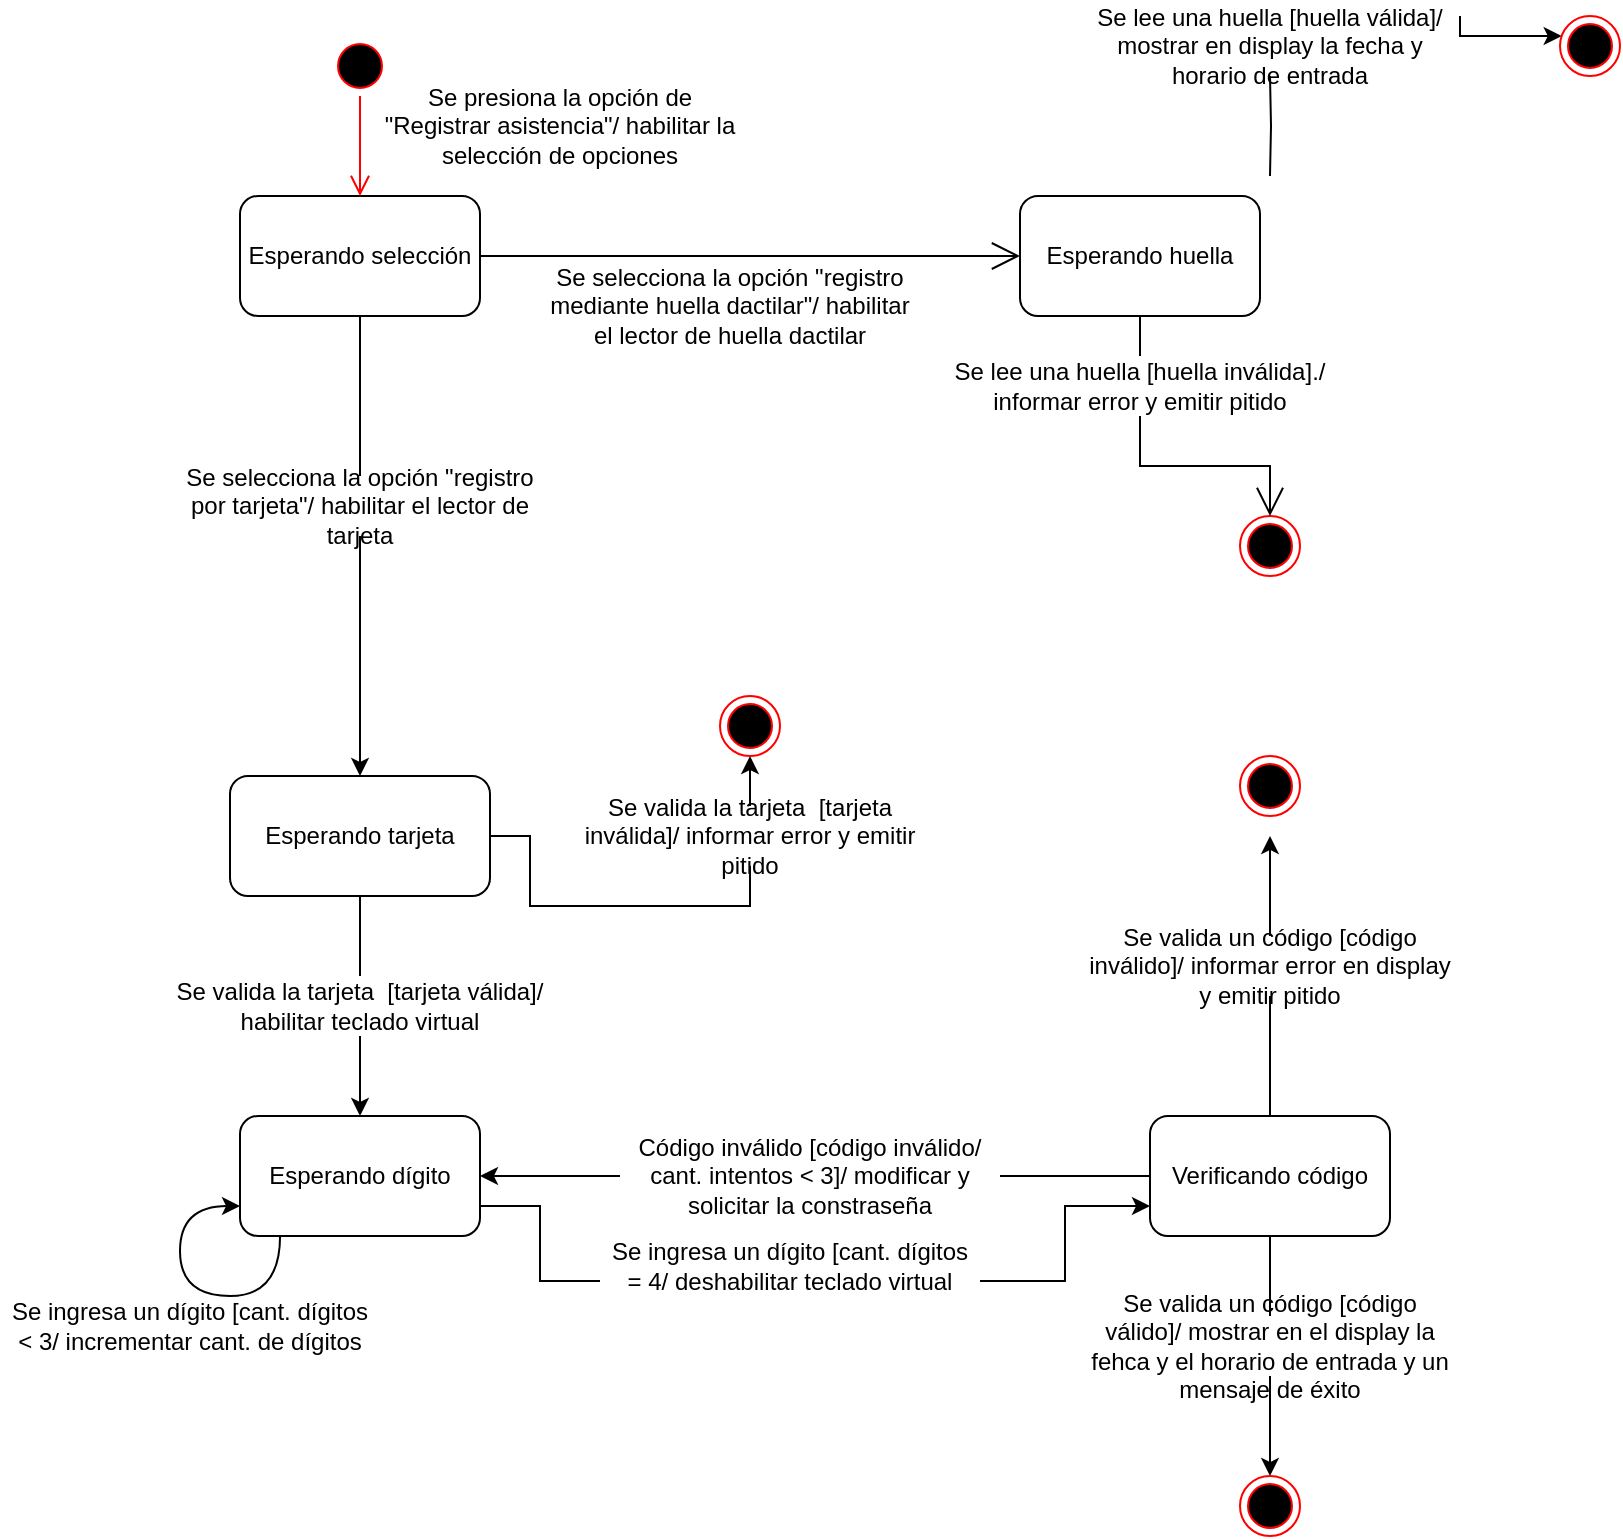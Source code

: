 <mxfile version="15.4.0" type="device"><diagram id="L1aV2UkPFAUc8W3-DhZp" name="Página-1"><mxGraphModel dx="700" dy="813" grid="1" gridSize="10" guides="1" tooltips="1" connect="1" arrows="1" fold="1" page="1" pageScale="1" pageWidth="827" pageHeight="1169" math="0" shadow="0"><root><mxCell id="0"/><mxCell id="1" parent="0"/><mxCell id="KD2mgigFRS0UJFpY3Nbm-24" style="edgeStyle=orthogonalEdgeStyle;rounded=0;orthogonalLoop=1;jettySize=auto;html=1;startArrow=none;" edge="1" parent="1" source="KD2mgigFRS0UJFpY3Nbm-25" target="KD2mgigFRS0UJFpY3Nbm-3"><mxGeometry relative="1" as="geometry"/></mxCell><mxCell id="KD2mgigFRS0UJFpY3Nbm-1" value="Esperando selección" style="rounded=1;whiteSpace=wrap;html=1;" vertex="1" parent="1"><mxGeometry x="120" y="150" width="120" height="60" as="geometry"/></mxCell><mxCell id="KD2mgigFRS0UJFpY3Nbm-22" style="edgeStyle=orthogonalEdgeStyle;rounded=0;orthogonalLoop=1;jettySize=auto;html=1;exitX=1;exitY=0;exitDx=0;exitDy=0;startArrow=none;" edge="1" parent="1" source="KD2mgigFRS0UJFpY3Nbm-20" target="KD2mgigFRS0UJFpY3Nbm-21"><mxGeometry relative="1" as="geometry"><Array as="points"><mxPoint x="750" y="70"/><mxPoint x="750" y="70"/></Array></mxGeometry></mxCell><mxCell id="KD2mgigFRS0UJFpY3Nbm-2" value="Esperando huella" style="rounded=1;whiteSpace=wrap;html=1;" vertex="1" parent="1"><mxGeometry x="510" y="150" width="120" height="60" as="geometry"/></mxCell><mxCell id="KD2mgigFRS0UJFpY3Nbm-29" style="edgeStyle=orthogonalEdgeStyle;rounded=0;orthogonalLoop=1;jettySize=auto;html=1;entryX=0.5;entryY=1;entryDx=0;entryDy=0;startArrow=none;" edge="1" parent="1" source="KD2mgigFRS0UJFpY3Nbm-27" target="KD2mgigFRS0UJFpY3Nbm-28"><mxGeometry relative="1" as="geometry"/></mxCell><mxCell id="KD2mgigFRS0UJFpY3Nbm-31" style="edgeStyle=orthogonalEdgeStyle;rounded=0;orthogonalLoop=1;jettySize=auto;html=1;startArrow=none;" edge="1" parent="1" source="KD2mgigFRS0UJFpY3Nbm-32" target="KD2mgigFRS0UJFpY3Nbm-4"><mxGeometry relative="1" as="geometry"/></mxCell><mxCell id="KD2mgigFRS0UJFpY3Nbm-3" value="Esperando tarjeta" style="rounded=1;whiteSpace=wrap;html=1;" vertex="1" parent="1"><mxGeometry x="115" y="440" width="130" height="60" as="geometry"/></mxCell><mxCell id="KD2mgigFRS0UJFpY3Nbm-37" style="edgeStyle=orthogonalEdgeStyle;rounded=0;orthogonalLoop=1;jettySize=auto;html=1;entryX=0;entryY=0.75;entryDx=0;entryDy=0;exitX=1;exitY=0.75;exitDx=0;exitDy=0;startArrow=none;" edge="1" parent="1" source="KD2mgigFRS0UJFpY3Nbm-38" target="KD2mgigFRS0UJFpY3Nbm-5"><mxGeometry relative="1" as="geometry"/></mxCell><mxCell id="KD2mgigFRS0UJFpY3Nbm-4" value="Esperando dígito" style="rounded=1;whiteSpace=wrap;html=1;" vertex="1" parent="1"><mxGeometry x="120" y="610" width="120" height="60" as="geometry"/></mxCell><mxCell id="KD2mgigFRS0UJFpY3Nbm-41" style="edgeStyle=orthogonalEdgeStyle;rounded=0;orthogonalLoop=1;jettySize=auto;html=1;entryX=0.5;entryY=0;entryDx=0;entryDy=0;startArrow=none;" edge="1" parent="1" source="KD2mgigFRS0UJFpY3Nbm-42" target="KD2mgigFRS0UJFpY3Nbm-40"><mxGeometry relative="1" as="geometry"/></mxCell><mxCell id="KD2mgigFRS0UJFpY3Nbm-45" style="edgeStyle=orthogonalEdgeStyle;rounded=0;orthogonalLoop=1;jettySize=auto;html=1;startArrow=none;" edge="1" parent="1" source="KD2mgigFRS0UJFpY3Nbm-46"><mxGeometry relative="1" as="geometry"><mxPoint x="635" y="470" as="targetPoint"/></mxGeometry></mxCell><mxCell id="KD2mgigFRS0UJFpY3Nbm-48" style="edgeStyle=orthogonalEdgeStyle;rounded=0;orthogonalLoop=1;jettySize=auto;html=1;startArrow=none;" edge="1" parent="1" source="KD2mgigFRS0UJFpY3Nbm-49" target="KD2mgigFRS0UJFpY3Nbm-4"><mxGeometry relative="1" as="geometry"/></mxCell><mxCell id="KD2mgigFRS0UJFpY3Nbm-5" value="Verificando código" style="rounded=1;whiteSpace=wrap;html=1;" vertex="1" parent="1"><mxGeometry x="575" y="610" width="120" height="60" as="geometry"/></mxCell><mxCell id="KD2mgigFRS0UJFpY3Nbm-6" value="" style="ellipse;html=1;shape=startState;fillColor=#000000;strokeColor=#ff0000;" vertex="1" parent="1"><mxGeometry x="165" y="70" width="30" height="30" as="geometry"/></mxCell><mxCell id="KD2mgigFRS0UJFpY3Nbm-7" value="" style="edgeStyle=orthogonalEdgeStyle;html=1;verticalAlign=bottom;endArrow=open;endSize=8;strokeColor=#ff0000;rounded=0;entryX=0.5;entryY=0;entryDx=0;entryDy=0;" edge="1" source="KD2mgigFRS0UJFpY3Nbm-6" parent="1" target="KD2mgigFRS0UJFpY3Nbm-1"><mxGeometry relative="1" as="geometry"><mxPoint x="178" y="170" as="targetPoint"/></mxGeometry></mxCell><mxCell id="KD2mgigFRS0UJFpY3Nbm-9" value="Se presiona la opción de &quot;Registrar asistencia&quot;/ habilitar la selección de opciones" style="text;html=1;strokeColor=none;fillColor=none;align=center;verticalAlign=middle;whiteSpace=wrap;rounded=0;" vertex="1" parent="1"><mxGeometry x="190" y="100" width="180" height="30" as="geometry"/></mxCell><mxCell id="KD2mgigFRS0UJFpY3Nbm-10" value="" style="endArrow=open;endFill=1;endSize=12;html=1;rounded=0;edgeStyle=orthogonalEdgeStyle;exitX=1;exitY=0.5;exitDx=0;exitDy=0;entryX=0;entryY=0.5;entryDx=0;entryDy=0;" edge="1" parent="1" source="KD2mgigFRS0UJFpY3Nbm-1" target="KD2mgigFRS0UJFpY3Nbm-2"><mxGeometry width="160" relative="1" as="geometry"><mxPoint x="230" y="370" as="sourcePoint"/><mxPoint x="390" y="370" as="targetPoint"/></mxGeometry></mxCell><mxCell id="KD2mgigFRS0UJFpY3Nbm-12" value="Se selecciona la opción &quot;registro mediante huella dactilar&quot;/ habilitar el lector de huella dactilar" style="text;html=1;strokeColor=none;fillColor=none;align=center;verticalAlign=middle;whiteSpace=wrap;rounded=0;" vertex="1" parent="1"><mxGeometry x="270" y="190" width="190" height="30" as="geometry"/></mxCell><mxCell id="KD2mgigFRS0UJFpY3Nbm-14" value="" style="ellipse;html=1;shape=endState;fillColor=#000000;strokeColor=#ff0000;" vertex="1" parent="1"><mxGeometry x="620" y="310" width="30" height="30" as="geometry"/></mxCell><mxCell id="KD2mgigFRS0UJFpY3Nbm-16" value="" style="endArrow=open;endFill=1;endSize=12;html=1;rounded=0;edgeStyle=orthogonalEdgeStyle;exitX=0.5;exitY=1;exitDx=0;exitDy=0;startArrow=none;" edge="1" parent="1" source="KD2mgigFRS0UJFpY3Nbm-13" target="KD2mgigFRS0UJFpY3Nbm-14"><mxGeometry width="160" relative="1" as="geometry"><mxPoint x="420" y="330" as="sourcePoint"/><mxPoint x="580" y="330" as="targetPoint"/></mxGeometry></mxCell><mxCell id="KD2mgigFRS0UJFpY3Nbm-13" value="Se lee una huella [huella inválida]./ informar error y emitir pitido" style="text;html=1;strokeColor=none;fillColor=none;align=center;verticalAlign=middle;whiteSpace=wrap;rounded=0;" vertex="1" parent="1"><mxGeometry x="475" y="230" width="190" height="30" as="geometry"/></mxCell><mxCell id="KD2mgigFRS0UJFpY3Nbm-19" value="" style="endArrow=none;endFill=1;endSize=12;html=1;rounded=0;edgeStyle=orthogonalEdgeStyle;exitX=0.5;exitY=1;exitDx=0;exitDy=0;" edge="1" parent="1" source="KD2mgigFRS0UJFpY3Nbm-2" target="KD2mgigFRS0UJFpY3Nbm-13"><mxGeometry width="160" relative="1" as="geometry"><mxPoint x="570" y="210" as="sourcePoint"/><mxPoint x="615" y="260" as="targetPoint"/></mxGeometry></mxCell><mxCell id="KD2mgigFRS0UJFpY3Nbm-21" value="" style="ellipse;html=1;shape=endState;fillColor=#000000;strokeColor=#ff0000;" vertex="1" parent="1"><mxGeometry x="780" y="60" width="30" height="30" as="geometry"/></mxCell><mxCell id="KD2mgigFRS0UJFpY3Nbm-20" value="Se lee una huella [huella válida]/ mostrar en display la fecha y horario de entrada" style="text;html=1;strokeColor=none;fillColor=none;align=center;verticalAlign=middle;whiteSpace=wrap;rounded=0;" vertex="1" parent="1"><mxGeometry x="540" y="60" width="190" height="30" as="geometry"/></mxCell><mxCell id="KD2mgigFRS0UJFpY3Nbm-23" value="" style="edgeStyle=orthogonalEdgeStyle;rounded=0;orthogonalLoop=1;jettySize=auto;html=1;endArrow=none;" edge="1" parent="1" target="KD2mgigFRS0UJFpY3Nbm-20"><mxGeometry relative="1" as="geometry"><mxPoint x="635" y="140" as="sourcePoint"/><mxPoint x="730" y="135" as="targetPoint"/></mxGeometry></mxCell><mxCell id="KD2mgigFRS0UJFpY3Nbm-25" value="Se selecciona la opción &quot;registro por tarjeta&quot;/ habilitar el lector de tarjeta" style="text;html=1;strokeColor=none;fillColor=none;align=center;verticalAlign=middle;whiteSpace=wrap;rounded=0;" vertex="1" parent="1"><mxGeometry x="85" y="290" width="190" height="30" as="geometry"/></mxCell><mxCell id="KD2mgigFRS0UJFpY3Nbm-26" value="" style="edgeStyle=orthogonalEdgeStyle;rounded=0;orthogonalLoop=1;jettySize=auto;html=1;endArrow=none;" edge="1" parent="1" source="KD2mgigFRS0UJFpY3Nbm-1" target="KD2mgigFRS0UJFpY3Nbm-25"><mxGeometry relative="1" as="geometry"><mxPoint x="180" y="210" as="sourcePoint"/><mxPoint x="180" y="440" as="targetPoint"/></mxGeometry></mxCell><mxCell id="KD2mgigFRS0UJFpY3Nbm-28" value="" style="ellipse;html=1;shape=endState;fillColor=#000000;strokeColor=#ff0000;" vertex="1" parent="1"><mxGeometry x="360" y="400" width="30" height="30" as="geometry"/></mxCell><mxCell id="KD2mgigFRS0UJFpY3Nbm-27" value="Se valida la tarjeta&amp;nbsp; [tarjeta inválida]/ informar error y emitir pitido" style="text;html=1;strokeColor=none;fillColor=none;align=center;verticalAlign=middle;whiteSpace=wrap;rounded=0;" vertex="1" parent="1"><mxGeometry x="280" y="455" width="190" height="30" as="geometry"/></mxCell><mxCell id="KD2mgigFRS0UJFpY3Nbm-30" value="" style="edgeStyle=orthogonalEdgeStyle;rounded=0;orthogonalLoop=1;jettySize=auto;html=1;entryX=0.5;entryY=1;entryDx=0;entryDy=0;endArrow=none;" edge="1" parent="1" source="KD2mgigFRS0UJFpY3Nbm-3" target="KD2mgigFRS0UJFpY3Nbm-27"><mxGeometry relative="1" as="geometry"><mxPoint x="245" y="470" as="sourcePoint"/><mxPoint x="315" y="430" as="targetPoint"/></mxGeometry></mxCell><mxCell id="KD2mgigFRS0UJFpY3Nbm-32" value="Se valida la tarjeta&amp;nbsp; [tarjeta válida]/ habilitar teclado virtual" style="text;html=1;strokeColor=none;fillColor=none;align=center;verticalAlign=middle;whiteSpace=wrap;rounded=0;" vertex="1" parent="1"><mxGeometry x="85" y="540" width="190" height="30" as="geometry"/></mxCell><mxCell id="KD2mgigFRS0UJFpY3Nbm-33" value="" style="edgeStyle=orthogonalEdgeStyle;rounded=0;orthogonalLoop=1;jettySize=auto;html=1;endArrow=none;" edge="1" parent="1" source="KD2mgigFRS0UJFpY3Nbm-3" target="KD2mgigFRS0UJFpY3Nbm-32"><mxGeometry relative="1" as="geometry"><mxPoint x="180" y="500" as="sourcePoint"/><mxPoint x="180" y="610" as="targetPoint"/></mxGeometry></mxCell><mxCell id="KD2mgigFRS0UJFpY3Nbm-34" value="" style="curved=1;endArrow=classic;html=1;rounded=0;edgeStyle=orthogonalEdgeStyle;exitX=0.167;exitY=1;exitDx=0;exitDy=0;exitPerimeter=0;entryX=0;entryY=0.75;entryDx=0;entryDy=0;" edge="1" parent="1" source="KD2mgigFRS0UJFpY3Nbm-4" target="KD2mgigFRS0UJFpY3Nbm-4"><mxGeometry width="50" height="50" relative="1" as="geometry"><mxPoint x="250" y="660" as="sourcePoint"/><mxPoint x="300" y="610" as="targetPoint"/><Array as="points"><mxPoint x="140" y="700"/><mxPoint x="90" y="700"/><mxPoint x="90" y="655"/></Array></mxGeometry></mxCell><mxCell id="KD2mgigFRS0UJFpY3Nbm-35" value="Se ingresa un dígito [cant. dígitos &amp;lt; 3/ incrementar cant. de dígitos" style="text;html=1;strokeColor=none;fillColor=none;align=center;verticalAlign=middle;whiteSpace=wrap;rounded=0;" vertex="1" parent="1"><mxGeometry y="700" width="190" height="30" as="geometry"/></mxCell><mxCell id="KD2mgigFRS0UJFpY3Nbm-38" value="Se ingresa un dígito [cant. dígitos = 4/ deshabilitar teclado virtual" style="text;html=1;strokeColor=none;fillColor=none;align=center;verticalAlign=middle;whiteSpace=wrap;rounded=0;" vertex="1" parent="1"><mxGeometry x="300" y="670" width="190" height="30" as="geometry"/></mxCell><mxCell id="KD2mgigFRS0UJFpY3Nbm-39" value="" style="edgeStyle=orthogonalEdgeStyle;rounded=0;orthogonalLoop=1;jettySize=auto;html=1;entryX=0;entryY=0.75;entryDx=0;entryDy=0;exitX=1;exitY=0.75;exitDx=0;exitDy=0;endArrow=none;" edge="1" parent="1" source="KD2mgigFRS0UJFpY3Nbm-4" target="KD2mgigFRS0UJFpY3Nbm-38"><mxGeometry relative="1" as="geometry"><mxPoint x="240" y="655" as="sourcePoint"/><mxPoint x="575" y="655" as="targetPoint"/></mxGeometry></mxCell><mxCell id="KD2mgigFRS0UJFpY3Nbm-40" value="" style="ellipse;html=1;shape=endState;fillColor=#000000;strokeColor=#ff0000;" vertex="1" parent="1"><mxGeometry x="620" y="790" width="30" height="30" as="geometry"/></mxCell><mxCell id="KD2mgigFRS0UJFpY3Nbm-42" value="Se valida un código [código válido]/ mostrar en el display la fehca y el horario de entrada y un mensaje de éxito" style="text;html=1;strokeColor=none;fillColor=none;align=center;verticalAlign=middle;whiteSpace=wrap;rounded=0;" vertex="1" parent="1"><mxGeometry x="540" y="710" width="190" height="30" as="geometry"/></mxCell><mxCell id="KD2mgigFRS0UJFpY3Nbm-43" value="" style="edgeStyle=orthogonalEdgeStyle;rounded=0;orthogonalLoop=1;jettySize=auto;html=1;entryX=0.5;entryY=0;entryDx=0;entryDy=0;endArrow=none;" edge="1" parent="1" source="KD2mgigFRS0UJFpY3Nbm-5" target="KD2mgigFRS0UJFpY3Nbm-42"><mxGeometry relative="1" as="geometry"><mxPoint x="635" y="670" as="sourcePoint"/><mxPoint x="635" y="790" as="targetPoint"/></mxGeometry></mxCell><mxCell id="KD2mgigFRS0UJFpY3Nbm-44" value="" style="ellipse;html=1;shape=endState;fillColor=#000000;strokeColor=#ff0000;" vertex="1" parent="1"><mxGeometry x="620" y="430" width="30" height="30" as="geometry"/></mxCell><mxCell id="KD2mgigFRS0UJFpY3Nbm-46" value="Se valida un código [código inválido]/ informar error en display y emitir pitido" style="text;html=1;strokeColor=none;fillColor=none;align=center;verticalAlign=middle;whiteSpace=wrap;rounded=0;" vertex="1" parent="1"><mxGeometry x="540" y="520" width="190" height="30" as="geometry"/></mxCell><mxCell id="KD2mgigFRS0UJFpY3Nbm-47" value="" style="edgeStyle=orthogonalEdgeStyle;rounded=0;orthogonalLoop=1;jettySize=auto;html=1;endArrow=none;" edge="1" parent="1" source="KD2mgigFRS0UJFpY3Nbm-5" target="KD2mgigFRS0UJFpY3Nbm-46"><mxGeometry relative="1" as="geometry"><mxPoint x="635" y="470" as="targetPoint"/><mxPoint x="635" y="610" as="sourcePoint"/></mxGeometry></mxCell><mxCell id="KD2mgigFRS0UJFpY3Nbm-49" value="Código inválido [código inválido/ cant. intentos &amp;lt; 3]/ modificar y solicitar la constraseña" style="text;html=1;strokeColor=none;fillColor=none;align=center;verticalAlign=middle;whiteSpace=wrap;rounded=0;" vertex="1" parent="1"><mxGeometry x="310" y="625" width="190" height="30" as="geometry"/></mxCell><mxCell id="KD2mgigFRS0UJFpY3Nbm-50" value="" style="edgeStyle=orthogonalEdgeStyle;rounded=0;orthogonalLoop=1;jettySize=auto;html=1;endArrow=none;" edge="1" parent="1" source="KD2mgigFRS0UJFpY3Nbm-5" target="KD2mgigFRS0UJFpY3Nbm-49"><mxGeometry relative="1" as="geometry"><mxPoint x="575" y="640" as="sourcePoint"/><mxPoint x="240" y="640" as="targetPoint"/></mxGeometry></mxCell></root></mxGraphModel></diagram></mxfile>
